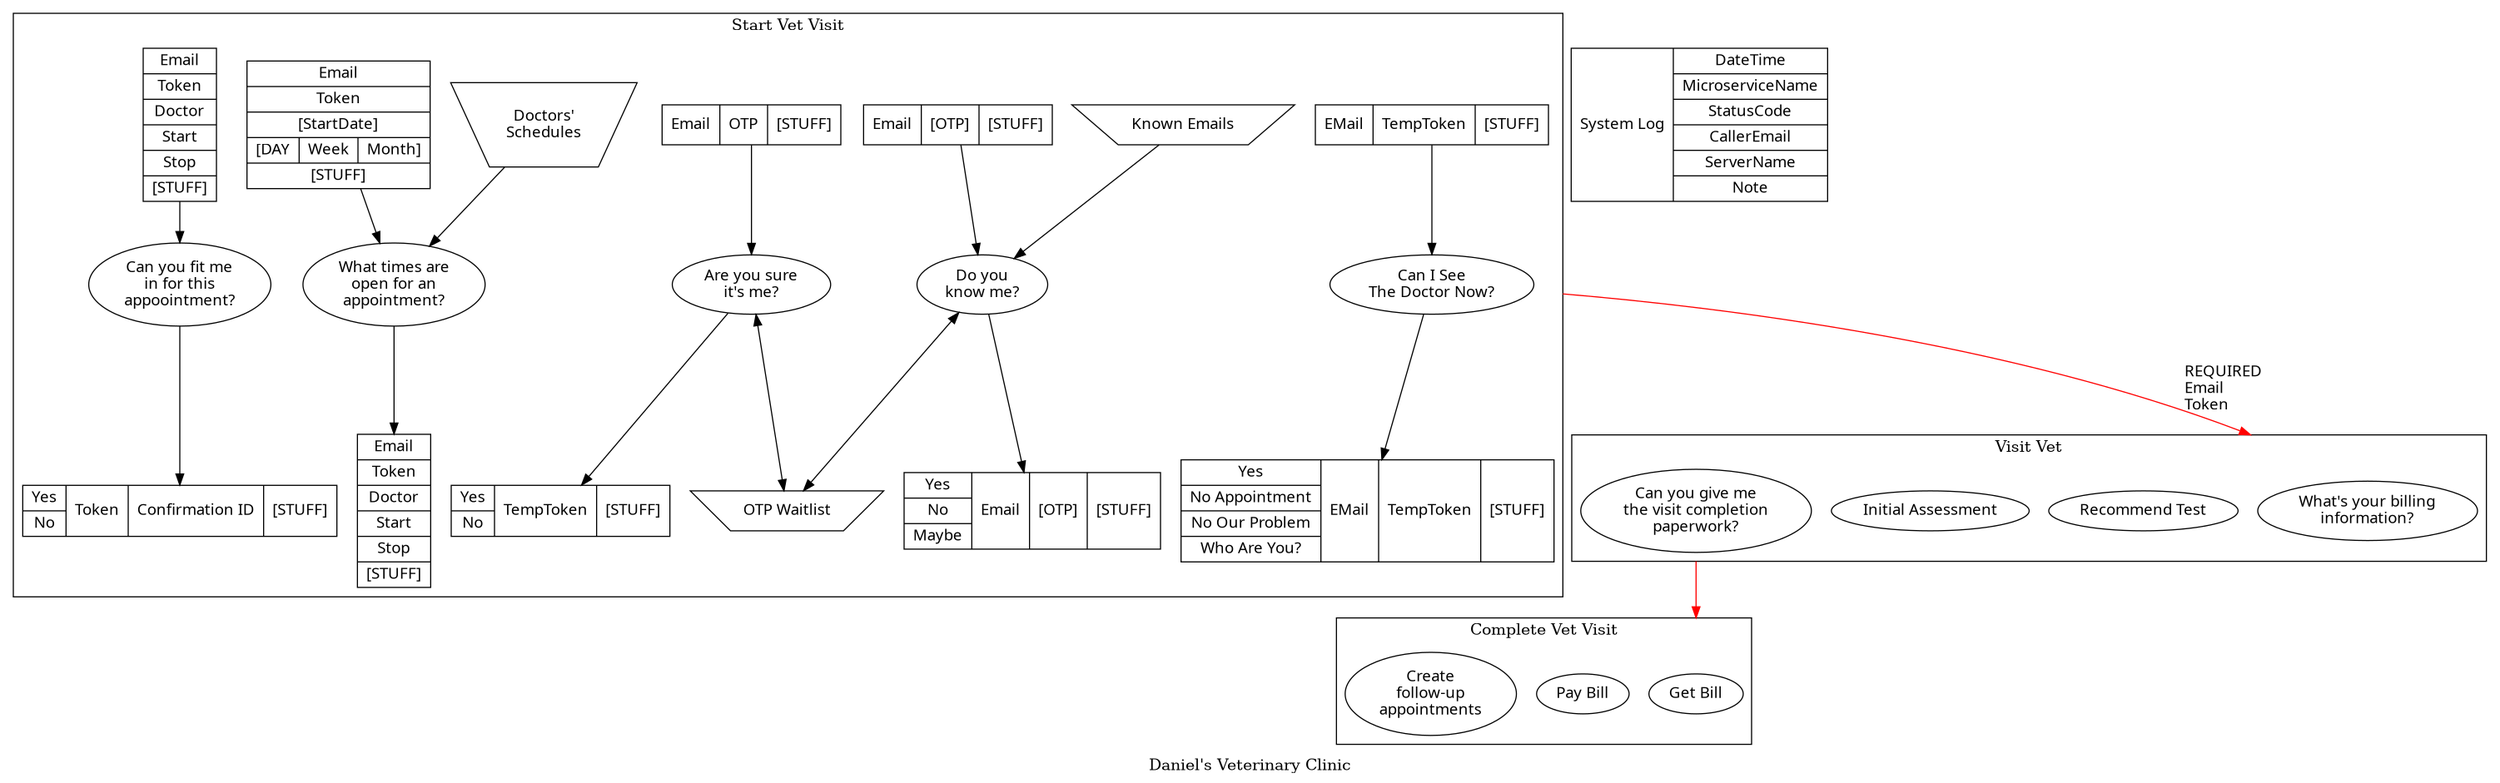 @startuml
digraph VeterinaryClinic {
  node [fontname = "Handlee"];
  edge [fontname = "Handlee"];
  compound=true;
  label="Daniel's Veterinary Clinic";
  subgraph cluster_StartVetVisit {
    label="Start Vet Visit";
    node [shape=record];
    doYouKnowMeInput [label="<f0> Email|<f1> [OTP]|<f2> \[STUFF\]"];
    doYouKnowMeOutput [label="{<f0> Yes|<f1> No|<f2>Maybe} | <f3> Email| <f4> \[OTP\]| <f5> \[STUFF\]"];
    knownEMails [label="Known Emails", shape=invtrapezium];
    otpWaitList [label="OTP Waitlist", shape=invtrapezium];
    areYouSureItsMeInput [label="Email|OTP|\[STUFF\]"];
    areYouSureItsMeOutput [label="{Yes|No} | TempToken | \[STUFF\]"];
    node [shape=oval];
    doYouKnowMe [label="Do you\nknow me?"];
    knownEMails->doYouKnowMe;
    doYouKnowMeInput->doYouKnowMe;
    doYouKnowMe->doYouKnowMeOutput;
    doYouKnowMe->otpWaitList [dir=both];

    areYouSureItsMe [label="Are you sure\nit's me?"];
    areYouSureItsMe->otpWaitList [dir=both];
    areYouSureItsMeInput->areYouSureItsMe;
    areYouSureItsMe->areYouSureItsMeOutput;

    canISeeTheDoctorNowInput [shape=record, label="<f0> EMail| <f1> TempToken | <f2> \[STUFF\]"];
    canISeeTheDoctorNowOutput [shape=record, label="{<f0> Yes| <f1> No Appointment | <f2> No Our Problem | <f3> Who Are You?}| <f4> EMail| <f5> TempToken | <f6> \[STUFF\]"];
    canISeeTheDoctorNow [shape=oval, label="Can I See\nThe Doctor Now?"];
    canISeeTheDoctorNowInput->canISeeTheDoctorNow;
    canISeeTheDoctorNow->canISeeTheDoctorNowOutput;

    docSchedule [shape=invtrapezium, label="Doctors'\nSchedules"];
    whatTimesAreOpenForAnAppointmentInput [shape=record, label="{<f0> Email | <f1> Token | <f2> \[StartDate\] | {<f3> \[DAY|Week|Month\]} | <f4> \[STUFF\]}"];
    whatTimesAreOpenForAnAppointment [shape=oval, label="What times are\nopen for an\nappointment?"];
    whatTimesAreOpenForAnAppointmentOutput [shape=record, label="{<f0> Email | <f1> Token | <f2> Doctor | <f3> Start | <f4> Stop | <f5> \[STUFF\]}"];
    whatTimesAreOpenForAnAppointmentInput->whatTimesAreOpenForAnAppointment;
    whatTimesAreOpenForAnAppointment->whatTimesAreOpenForAnAppointmentOutput;
    docSchedule->whatTimesAreOpenForAnAppointment;

    canYouFitMeInForThisAppointmentInput [shape=record, label="{<f0> Email | <f1> Token | <f2> Doctor | <f3> Start | <f4> Stop | <f5> \[STUFF\]}"];
    canYouFitMeInForThisAppointmentOutput [shape=record, label="{<f0> Yes | <f1> No} | <f2> Token | <f3> Confirmation ID | <f4> \[STUFF\]"];
    canYouFitMeInForThisAppointment [shape=oval, label="Can you fit me\nin for this\nappoointment?"];
    canYouFitMeInForThisAppointmentInput->canYouFitMeInForThisAppointment;
    canYouFitMeInForThisAppointment->canYouFitMeInForThisAppointmentOutput;
  }

  subgraph cluster_VisitVet {
    node [fontname = "Handlee"];
    edge [fontname = "Handlee"];
    label="Visit Vet";

    getBillingInfo [label="What's your billing\ninformation?"];
    recommendTest [label="Recommend Test"];
    initialAssessment [label="Initial Assessment"];
    getVisitCompletionPaperwork [label="Can you give me\nthe visit completion\npaperwork?"];
  }

  subgraph cluster_CompleteVetVisit {
    node [fontname = "Handlee"];
    edge [fontname = "Handlee"];
    label="Complete Vet Visit";

    getBill [label="Get Bill"];
    payBill [label="Pay Bill"];
    createFollowupAppointments [label="Create\nfollow-up\nappointments"];
  }

  canISeeTheDoctorNow -> getBillingInfo [ltail=cluster_StartVetVisit,lhead=cluster_VisitVet, label="\lREQUIRED\lEmail\lToken\l", color=red];
  getVisitCompletionPaperwork -> getBill [ltail=cluster_VisitVet, lhead=cluster_CompleteVetVisit, label="", color=red];

  systemLog [shape=record, label="<f0> System Log | {<f1>DateTime | <f2> MicroserviceName | <f3> StatusCode | <f4> CallerEmail | <f5> ServerName | <f6> Note}"];
}


@enduml